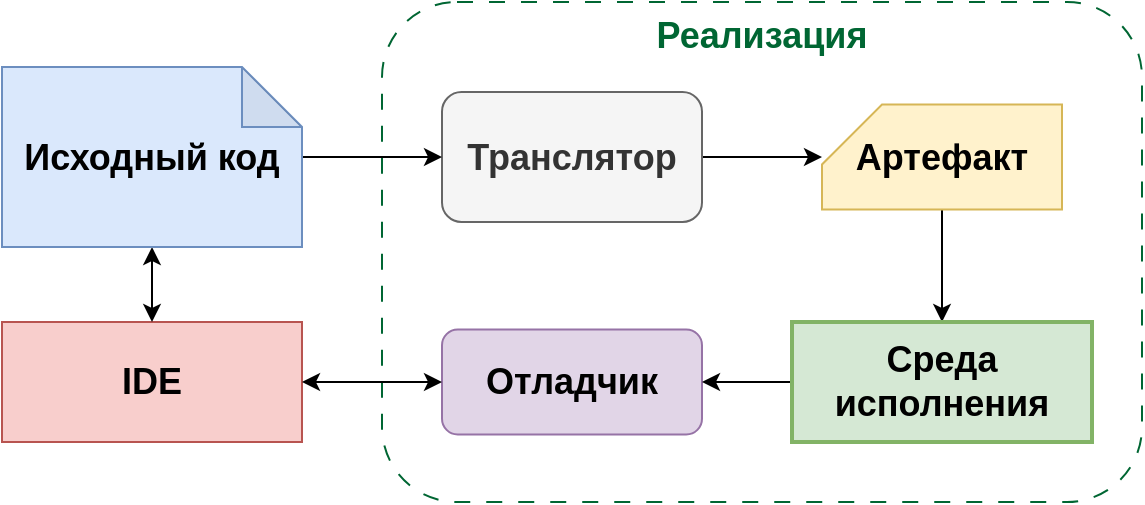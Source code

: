 <mxfile>
    <diagram id="7w9gfoXWQzVLnr9ayEAS" name="Page-1">
        <mxGraphModel dx="777" dy="610" grid="1" gridSize="10" guides="1" tooltips="1" connect="1" arrows="1" fold="1" page="1" pageScale="1" pageWidth="850" pageHeight="1100" math="0" shadow="0">
            <root>
                <mxCell id="0"/>
                <mxCell id="1" parent="0"/>
                <mxCell id="15" value="Реализация" style="rounded=1;whiteSpace=wrap;html=1;horizontal=1;verticalAlign=top;fontSize=18;fontStyle=1;fontColor=#006633;dashed=1;dashPattern=8 8;strokeColor=#006633;" vertex="1" parent="1">
                    <mxGeometry x="420" y="160" width="380" height="250" as="geometry"/>
                </mxCell>
                <mxCell id="3" value="IDE" style="rounded=0;whiteSpace=wrap;html=1;fontSize=18;fontStyle=1;fillColor=#f8cecc;strokeColor=#b85450;" vertex="1" parent="1">
                    <mxGeometry x="230" y="320" width="150" height="60" as="geometry"/>
                </mxCell>
                <mxCell id="4" value="" style="endArrow=classic;startArrow=classic;html=1;entryX=0.5;entryY=1;entryDx=0;entryDy=0;exitX=0.5;exitY=0;exitDx=0;exitDy=0;entryPerimeter=0;" edge="1" parent="1" source="3" target="6">
                    <mxGeometry width="50" height="50" relative="1" as="geometry">
                        <mxPoint x="370" y="340" as="sourcePoint"/>
                        <mxPoint x="290" y="280" as="targetPoint"/>
                    </mxGeometry>
                </mxCell>
                <mxCell id="10" style="edgeStyle=none;html=1;" edge="1" parent="1" source="5" target="7">
                    <mxGeometry relative="1" as="geometry"/>
                </mxCell>
                <mxCell id="5" value="Транслятор" style="rounded=1;whiteSpace=wrap;html=1;fontSize=18;fontStyle=1;fillColor=#f5f5f5;fontColor=#333333;strokeColor=#666666;" vertex="1" parent="1">
                    <mxGeometry x="450" y="205" width="130" height="65" as="geometry"/>
                </mxCell>
                <mxCell id="11" style="edgeStyle=none;html=1;" edge="1" parent="1" source="6" target="5">
                    <mxGeometry relative="1" as="geometry"/>
                </mxCell>
                <mxCell id="6" value="Исходный код" style="shape=note;whiteSpace=wrap;html=1;backgroundOutline=1;darkOpacity=0.05;fillColor=#dae8fc;strokeColor=#6c8ebf;fontSize=18;fontStyle=1" vertex="1" parent="1">
                    <mxGeometry x="230" y="192.5" width="150" height="90" as="geometry"/>
                </mxCell>
                <mxCell id="12" style="edgeStyle=none;html=1;" edge="1" parent="1" source="7" target="9">
                    <mxGeometry relative="1" as="geometry"/>
                </mxCell>
                <mxCell id="7" value="Артефакт" style="shape=card;whiteSpace=wrap;html=1;fontSize=18;fontStyle=1;fillColor=#fff2cc;strokeColor=#d6b656;" vertex="1" parent="1">
                    <mxGeometry x="640" y="211.25" width="120" height="52.5" as="geometry"/>
                </mxCell>
                <mxCell id="8" value="Отладчик" style="rounded=1;whiteSpace=wrap;html=1;fontSize=18;fontStyle=1;fillColor=#e1d5e7;strokeColor=#9673a6;" vertex="1" parent="1">
                    <mxGeometry x="450" y="323.75" width="130" height="52.5" as="geometry"/>
                </mxCell>
                <mxCell id="13" style="edgeStyle=none;html=1;" edge="1" parent="1" source="9" target="8">
                    <mxGeometry relative="1" as="geometry"/>
                </mxCell>
                <mxCell id="9" value="Среда исполнения" style="rounded=0;whiteSpace=wrap;html=1;fontSize=18;fontStyle=1;fillColor=#d5e8d4;strokeColor=#82b366;strokeWidth=2;glass=0;shadow=0;" vertex="1" parent="1">
                    <mxGeometry x="625" y="320" width="150" height="60" as="geometry"/>
                </mxCell>
                <mxCell id="14" value="" style="endArrow=classic;startArrow=classic;html=1;exitX=1;exitY=0.5;exitDx=0;exitDy=0;entryX=0;entryY=0.5;entryDx=0;entryDy=0;" edge="1" parent="1" source="3" target="8">
                    <mxGeometry width="50" height="50" relative="1" as="geometry">
                        <mxPoint x="450" y="340" as="sourcePoint"/>
                        <mxPoint x="500" y="290" as="targetPoint"/>
                    </mxGeometry>
                </mxCell>
            </root>
        </mxGraphModel>
    </diagram>
</mxfile>